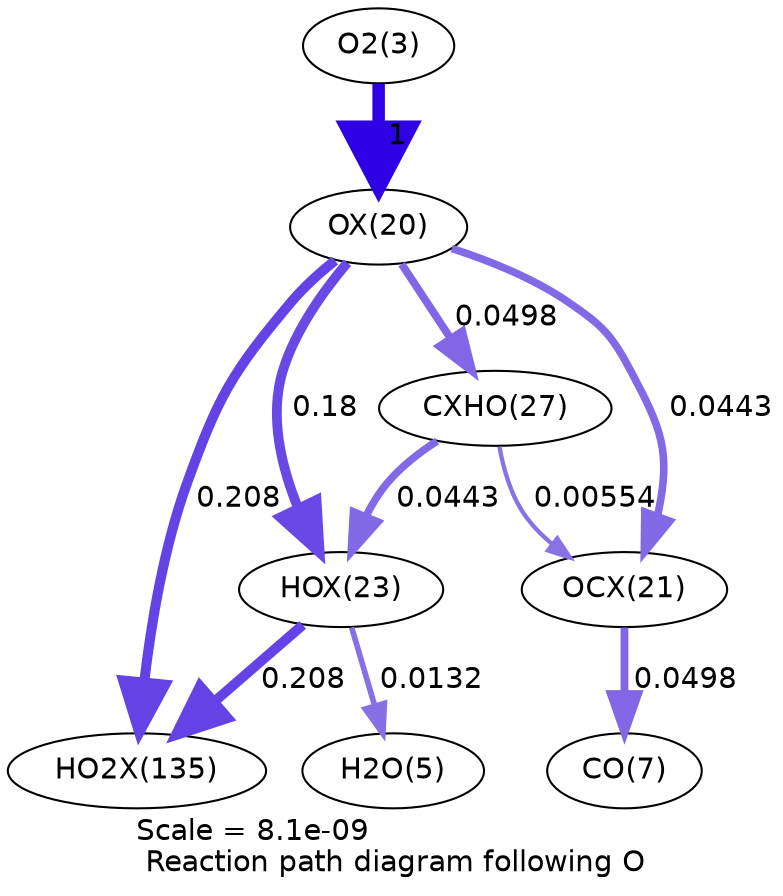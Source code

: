digraph reaction_paths {
center=1;
s5 -> s24[fontname="Helvetica", penwidth=6, arrowsize=3, color="0.7, 1.5, 0.9"
, label=" 1"];
s24 -> s27[fontname="Helvetica", penwidth=4.7, arrowsize=2.35, color="0.7, 0.68, 0.9"
, label=" 0.18"];
s24 -> s30[fontname="Helvetica", penwidth=3.74, arrowsize=1.87, color="0.7, 0.55, 0.9"
, label=" 0.0498"];
s24 -> s25[fontname="Helvetica", penwidth=3.65, arrowsize=1.82, color="0.7, 0.544, 0.9"
, label=" 0.0443"];
s24 -> s41[fontname="Helvetica", penwidth=4.81, arrowsize=2.41, color="0.7, 0.708, 0.9"
, label=" 0.208"];
s27 -> s7[fontname="Helvetica", penwidth=2.73, arrowsize=1.37, color="0.7, 0.513, 0.9"
, label=" 0.0132"];
s30 -> s27[fontname="Helvetica", penwidth=3.65, arrowsize=1.82, color="0.7, 0.544, 0.9"
, label=" 0.0443"];
s27 -> s41[fontname="Helvetica", penwidth=4.81, arrowsize=2.41, color="0.7, 0.708, 0.9"
, label=" 0.208"];
s30 -> s25[fontname="Helvetica", penwidth=2.08, arrowsize=1.04, color="0.7, 0.506, 0.9"
, label=" 0.00554"];
s25 -> s9[fontname="Helvetica", penwidth=3.74, arrowsize=1.87, color="0.7, 0.55, 0.9"
, label=" 0.0498"];
s5 [ fontname="Helvetica", label="O2(3)"];
s7 [ fontname="Helvetica", label="H2O(5)"];
s9 [ fontname="Helvetica", label="CO(7)"];
s24 [ fontname="Helvetica", label="OX(20)"];
s25 [ fontname="Helvetica", label="OCX(21)"];
s27 [ fontname="Helvetica", label="HOX(23)"];
s30 [ fontname="Helvetica", label="CXHO(27)"];
s41 [ fontname="Helvetica", label="HO2X(135)"];
 label = "Scale = 8.1e-09\l Reaction path diagram following O";
 fontname = "Helvetica";
}
